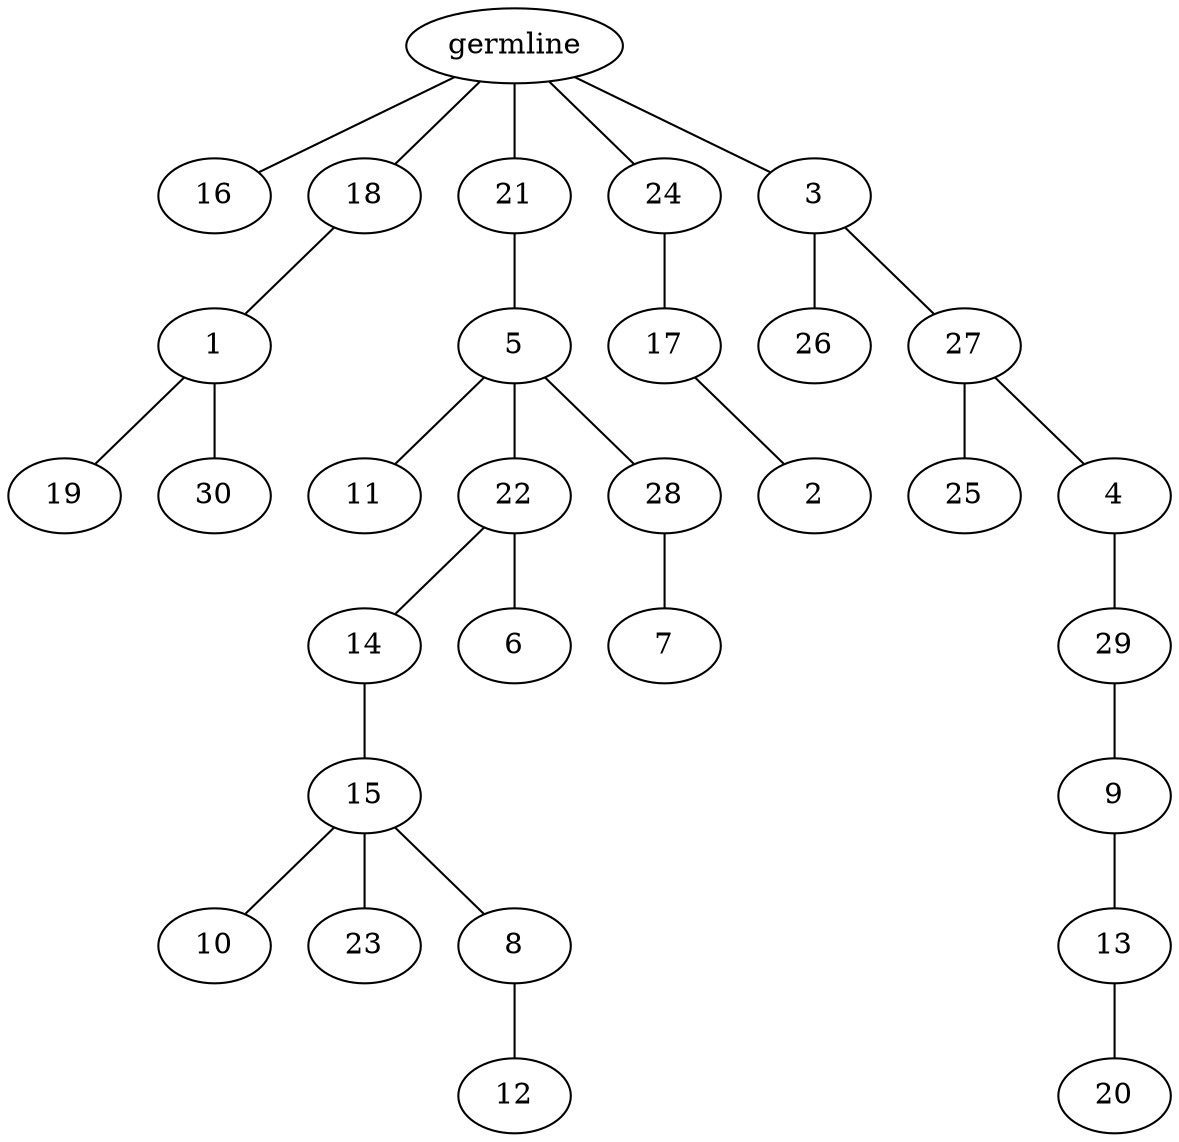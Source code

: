 graph tree {
    "140236651551856" [label="germline"];
    "140236651475056" [label="16"];
    "140236651475872" [label="18"];
    "140236651475008" [label="1"];
    "140236651440352" [label="19"];
    "140236651476832" [label="30"];
    "140236651476976" [label="21"];
    "140236651475440" [label="5"];
    "140236651477504" [label="11"];
    "140236651476928" [label="22"];
    "140236651477408" [label="14"];
    "140236651478272" [label="15"];
    "140236651478608" [label="10"];
    "140236651478656" [label="23"];
    "140236651478752" [label="8"];
    "140236651429952" [label="12"];
    "140236651478848" [label="6"];
    "140236651477648" [label="28"];
    "140236651478800" [label="7"];
    "140236651477888" [label="24"];
    "140236651478560" [label="17"];
    "140236651430144" [label="2"];
    "140236651475968" [label="3"];
    "140236651430768" [label="26"];
    "140236651430816" [label="27"];
    "140236651430000" [label="25"];
    "140236651430288" [label="4"];
    "140236651430576" [label="29"];
    "140236651431632" [label="9"];
    "140236651431968" [label="13"];
    "140236651432256" [label="20"];
    "140236651551856" -- "140236651475056";
    "140236651551856" -- "140236651475872";
    "140236651551856" -- "140236651476976";
    "140236651551856" -- "140236651477888";
    "140236651551856" -- "140236651475968";
    "140236651475872" -- "140236651475008";
    "140236651475008" -- "140236651440352";
    "140236651475008" -- "140236651476832";
    "140236651476976" -- "140236651475440";
    "140236651475440" -- "140236651477504";
    "140236651475440" -- "140236651476928";
    "140236651475440" -- "140236651477648";
    "140236651476928" -- "140236651477408";
    "140236651476928" -- "140236651478848";
    "140236651477408" -- "140236651478272";
    "140236651478272" -- "140236651478608";
    "140236651478272" -- "140236651478656";
    "140236651478272" -- "140236651478752";
    "140236651478752" -- "140236651429952";
    "140236651477648" -- "140236651478800";
    "140236651477888" -- "140236651478560";
    "140236651478560" -- "140236651430144";
    "140236651475968" -- "140236651430768";
    "140236651475968" -- "140236651430816";
    "140236651430816" -- "140236651430000";
    "140236651430816" -- "140236651430288";
    "140236651430288" -- "140236651430576";
    "140236651430576" -- "140236651431632";
    "140236651431632" -- "140236651431968";
    "140236651431968" -- "140236651432256";
}
